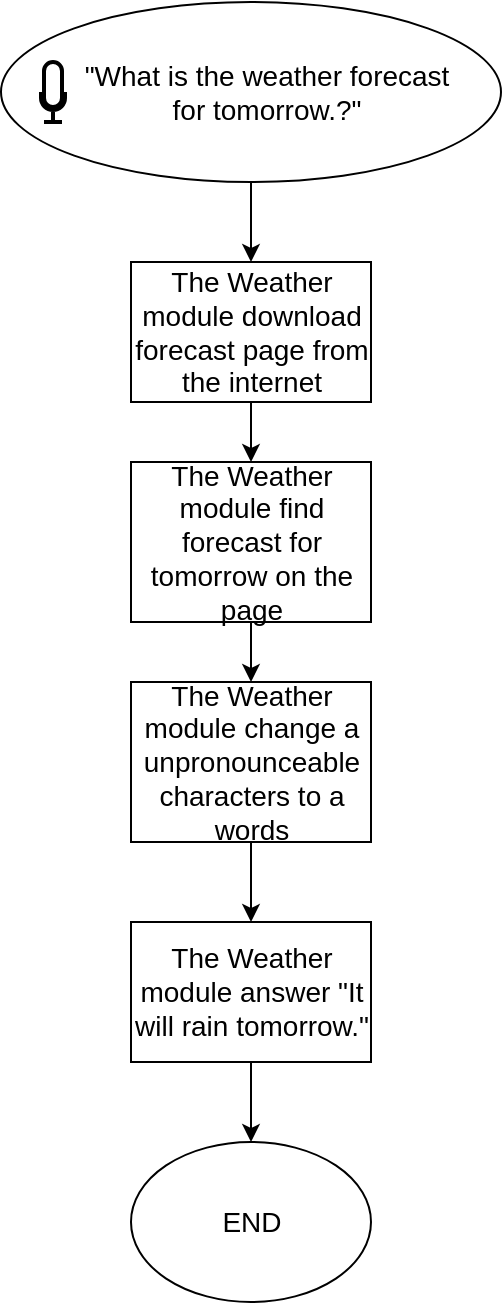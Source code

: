 <mxfile version="14.6.13" type="device"><diagram id="1XlOr1gLqS-eG8UcBSA9" name="Page-1"><mxGraphModel dx="772" dy="1147" grid="1" gridSize="10" guides="1" tooltips="1" connect="1" arrows="1" fold="1" page="1" pageScale="1" pageWidth="827" pageHeight="1169" math="0" shadow="0"><root><mxCell id="0"/><mxCell id="1" parent="0"/><mxCell id="TMZgqUUQUqVQXRprHtoS-1" value="" style="edgeStyle=orthogonalEdgeStyle;rounded=0;orthogonalLoop=1;jettySize=auto;html=1;fontSize=14;" edge="1" parent="1" source="TMZgqUUQUqVQXRprHtoS-2" target="TMZgqUUQUqVQXRprHtoS-6"><mxGeometry relative="1" as="geometry"/></mxCell><mxCell id="TMZgqUUQUqVQXRprHtoS-2" value="" style="ellipse;whiteSpace=wrap;html=1;fontSize=14;" vertex="1" parent="1"><mxGeometry x="202.5" y="110" width="250" height="90" as="geometry"/></mxCell><mxCell id="TMZgqUUQUqVQXRprHtoS-3" value="" style="html=1;verticalLabelPosition=bottom;align=center;labelBackgroundColor=#ffffff;verticalAlign=top;strokeWidth=2;shadow=0;dashed=0;shape=mxgraph.ios7.icons.microphone;fontSize=14;" vertex="1" parent="1"><mxGeometry x="222.5" y="140" width="12" height="30" as="geometry"/></mxCell><mxCell id="TMZgqUUQUqVQXRprHtoS-4" value="&quot;What is the weather forecast &lt;br&gt;for tomorrow.?&quot;" style="text;html=1;align=center;verticalAlign=middle;resizable=0;points=[];autosize=1;strokeColor=none;fontSize=14;" vertex="1" parent="1"><mxGeometry x="234.5" y="135" width="200" height="40" as="geometry"/></mxCell><mxCell id="TMZgqUUQUqVQXRprHtoS-5" value="" style="edgeStyle=orthogonalEdgeStyle;rounded=0;orthogonalLoop=1;jettySize=auto;html=1;fontSize=14;" edge="1" parent="1" source="TMZgqUUQUqVQXRprHtoS-6" target="TMZgqUUQUqVQXRprHtoS-12"><mxGeometry relative="1" as="geometry"/></mxCell><mxCell id="TMZgqUUQUqVQXRprHtoS-6" value="The Weather module download forecast page from the internet" style="rounded=0;whiteSpace=wrap;html=1;strokeColor=#000000;fontSize=14;" vertex="1" parent="1"><mxGeometry x="267.5" y="240" width="120" height="70" as="geometry"/></mxCell><mxCell id="TMZgqUUQUqVQXRprHtoS-7" value="" style="edgeStyle=orthogonalEdgeStyle;rounded=0;orthogonalLoop=1;jettySize=auto;html=1;fontSize=14;" edge="1" parent="1" source="TMZgqUUQUqVQXRprHtoS-8" target="TMZgqUUQUqVQXRprHtoS-10"><mxGeometry relative="1" as="geometry"/></mxCell><mxCell id="TMZgqUUQUqVQXRprHtoS-8" value="The Weather module change a unpronounceable characters to a words" style="rounded=0;whiteSpace=wrap;html=1;strokeColor=#000000;fontSize=14;" vertex="1" parent="1"><mxGeometry x="267.5" y="450" width="120" height="80" as="geometry"/></mxCell><mxCell id="TMZgqUUQUqVQXRprHtoS-9" value="" style="edgeStyle=orthogonalEdgeStyle;rounded=0;orthogonalLoop=1;jettySize=auto;html=1;fontSize=14;" edge="1" parent="1" source="TMZgqUUQUqVQXRprHtoS-10"><mxGeometry relative="1" as="geometry"><mxPoint x="327.5" y="680" as="targetPoint"/></mxGeometry></mxCell><mxCell id="TMZgqUUQUqVQXRprHtoS-10" value="The Weather module answer &quot;It will rain tomorrow.&quot;" style="rounded=0;whiteSpace=wrap;html=1;strokeColor=#000000;fontSize=14;" vertex="1" parent="1"><mxGeometry x="267.5" y="570" width="120" height="70" as="geometry"/></mxCell><mxCell id="TMZgqUUQUqVQXRprHtoS-11" value="" style="edgeStyle=orthogonalEdgeStyle;rounded=0;orthogonalLoop=1;jettySize=auto;html=1;fontSize=14;" edge="1" parent="1" source="TMZgqUUQUqVQXRprHtoS-12" target="TMZgqUUQUqVQXRprHtoS-8"><mxGeometry relative="1" as="geometry"/></mxCell><mxCell id="TMZgqUUQUqVQXRprHtoS-12" value="The Weather module find forecast for tomorrow on the page" style="rounded=0;whiteSpace=wrap;html=1;strokeColor=#000000;fontSize=14;" vertex="1" parent="1"><mxGeometry x="267.5" y="340" width="120" height="80" as="geometry"/></mxCell><mxCell id="TMZgqUUQUqVQXRprHtoS-15" value="END" style="ellipse;whiteSpace=wrap;html=1;strokeColor=#000000;fontSize=14;" vertex="1" parent="1"><mxGeometry x="267.5" y="680" width="120" height="80" as="geometry"/></mxCell></root></mxGraphModel></diagram></mxfile>